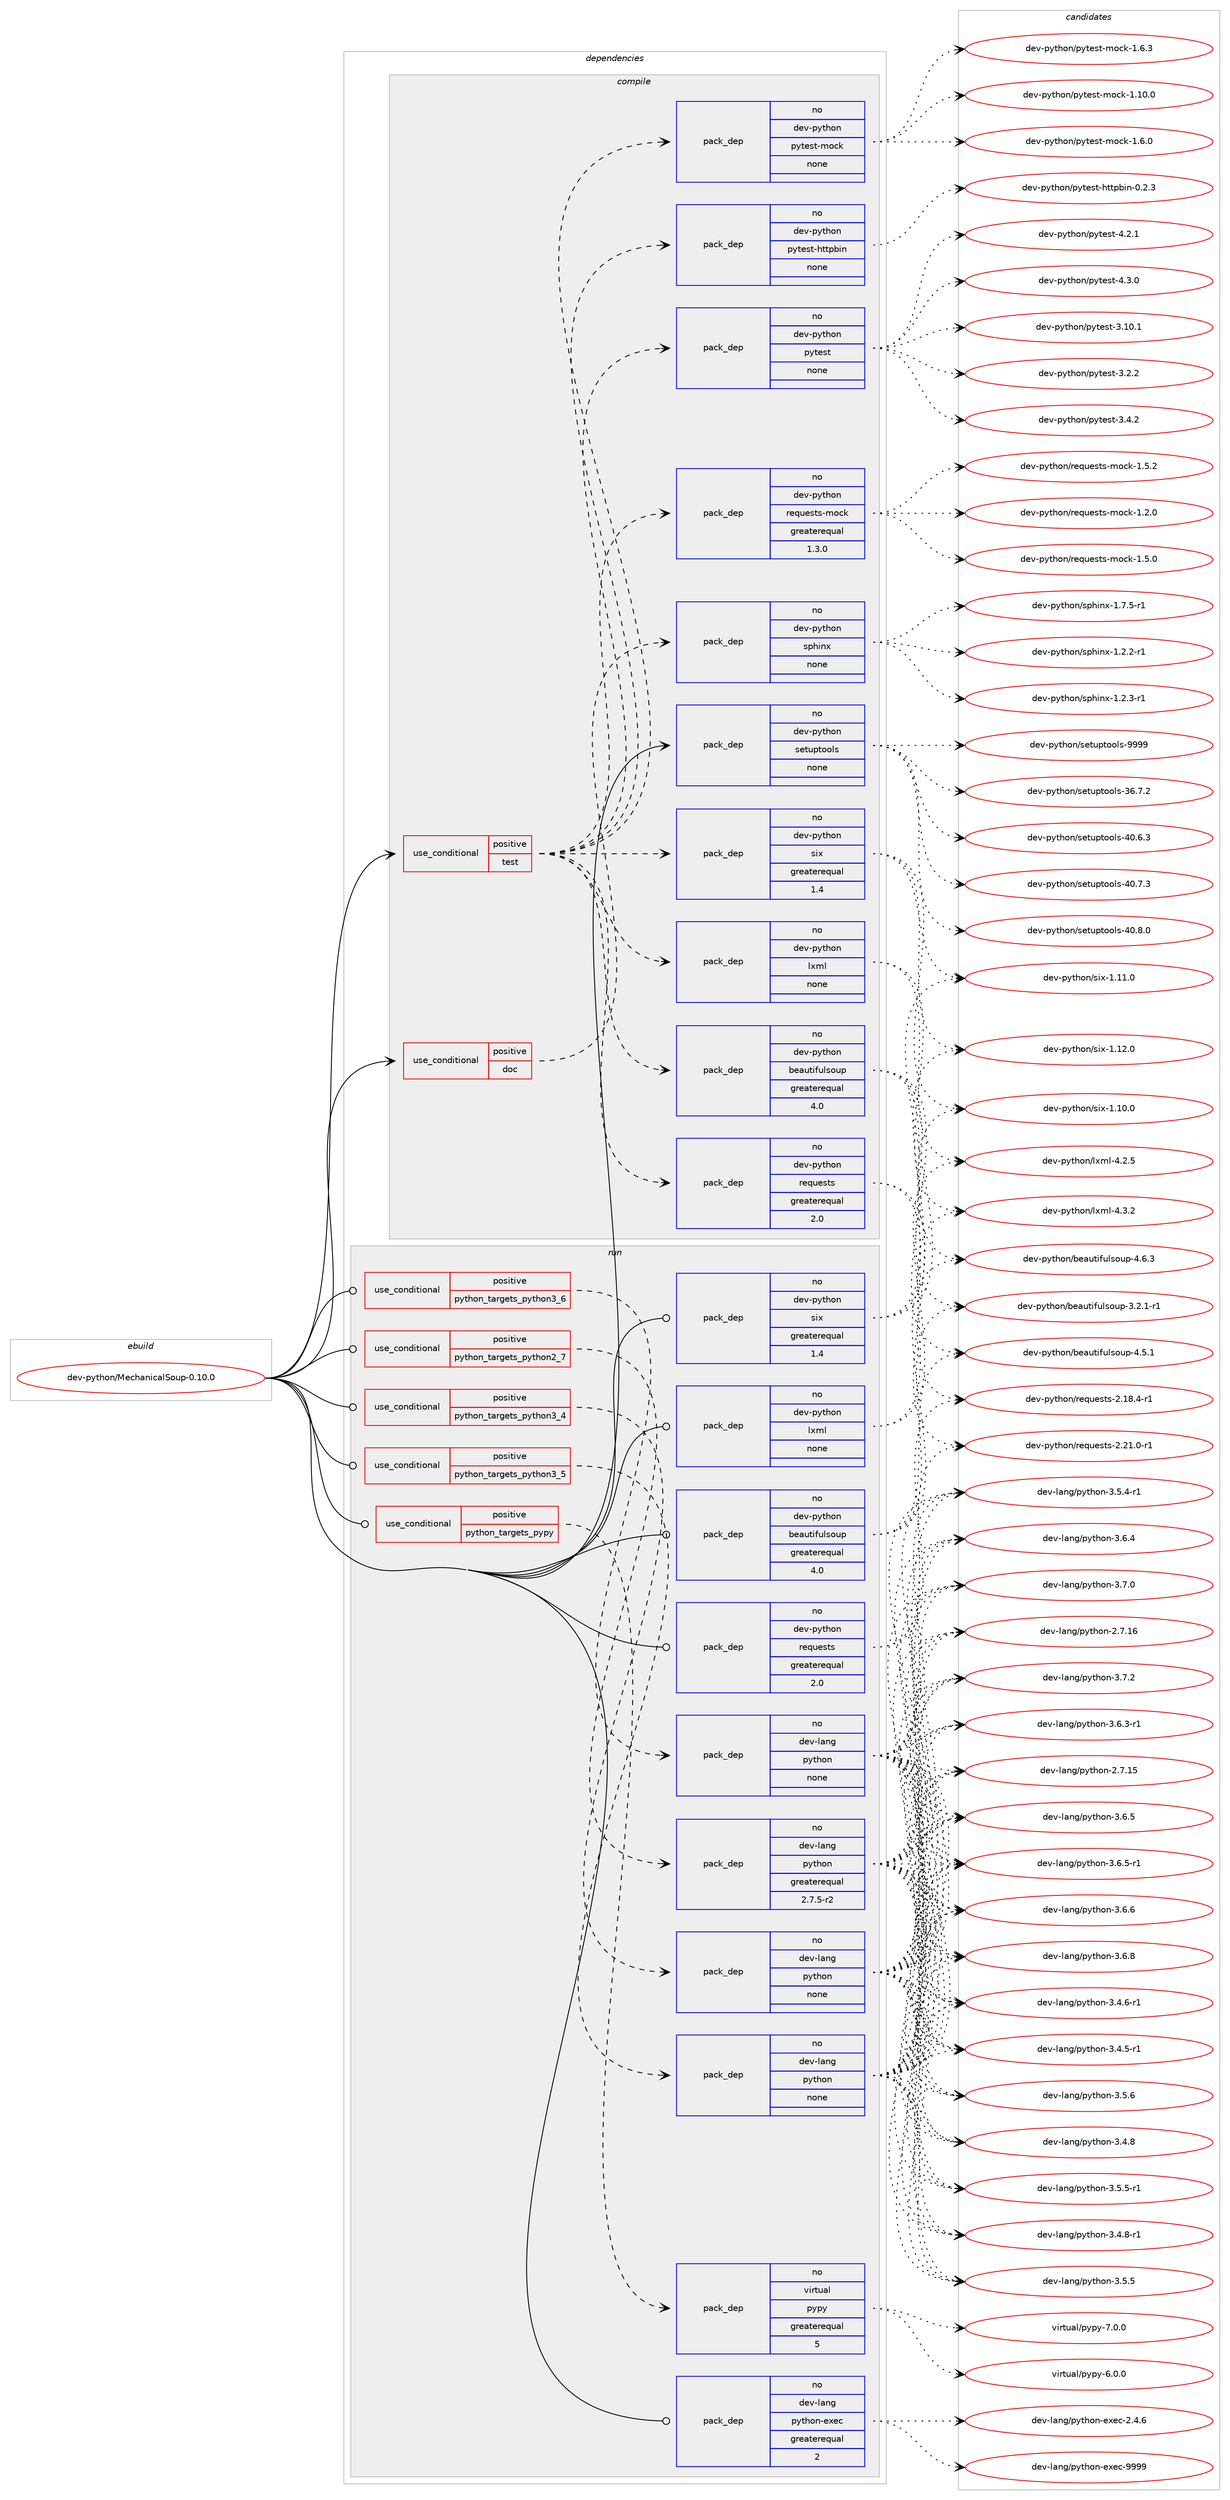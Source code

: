 digraph prolog {

# *************
# Graph options
# *************

newrank=true;
concentrate=true;
compound=true;
graph [rankdir=LR,fontname=Helvetica,fontsize=10,ranksep=1.5];#, ranksep=2.5, nodesep=0.2];
edge  [arrowhead=vee];
node  [fontname=Helvetica,fontsize=10];

# **********
# The ebuild
# **********

subgraph cluster_leftcol {
color=gray;
rank=same;
label=<<i>ebuild</i>>;
id [label="dev-python/MechanicalSoup-0.10.0", color=red, width=4, href="../dev-python/MechanicalSoup-0.10.0.svg"];
}

# ****************
# The dependencies
# ****************

subgraph cluster_midcol {
color=gray;
label=<<i>dependencies</i>>;
subgraph cluster_compile {
fillcolor="#eeeeee";
style=filled;
label=<<i>compile</i>>;
subgraph cond370329 {
dependency1396870 [label=<<TABLE BORDER="0" CELLBORDER="1" CELLSPACING="0" CELLPADDING="4"><TR><TD ROWSPAN="3" CELLPADDING="10">use_conditional</TD></TR><TR><TD>positive</TD></TR><TR><TD>doc</TD></TR></TABLE>>, shape=none, color=red];
subgraph pack1003317 {
dependency1396871 [label=<<TABLE BORDER="0" CELLBORDER="1" CELLSPACING="0" CELLPADDING="4" WIDTH="220"><TR><TD ROWSPAN="6" CELLPADDING="30">pack_dep</TD></TR><TR><TD WIDTH="110">no</TD></TR><TR><TD>dev-python</TD></TR><TR><TD>sphinx</TD></TR><TR><TD>none</TD></TR><TR><TD></TD></TR></TABLE>>, shape=none, color=blue];
}
dependency1396870:e -> dependency1396871:w [weight=20,style="dashed",arrowhead="vee"];
}
id:e -> dependency1396870:w [weight=20,style="solid",arrowhead="vee"];
subgraph cond370330 {
dependency1396872 [label=<<TABLE BORDER="0" CELLBORDER="1" CELLSPACING="0" CELLPADDING="4"><TR><TD ROWSPAN="3" CELLPADDING="10">use_conditional</TD></TR><TR><TD>positive</TD></TR><TR><TD>test</TD></TR></TABLE>>, shape=none, color=red];
subgraph pack1003318 {
dependency1396873 [label=<<TABLE BORDER="0" CELLBORDER="1" CELLSPACING="0" CELLPADDING="4" WIDTH="220"><TR><TD ROWSPAN="6" CELLPADDING="30">pack_dep</TD></TR><TR><TD WIDTH="110">no</TD></TR><TR><TD>dev-python</TD></TR><TR><TD>beautifulsoup</TD></TR><TR><TD>greaterequal</TD></TR><TR><TD>4.0</TD></TR></TABLE>>, shape=none, color=blue];
}
dependency1396872:e -> dependency1396873:w [weight=20,style="dashed",arrowhead="vee"];
subgraph pack1003319 {
dependency1396874 [label=<<TABLE BORDER="0" CELLBORDER="1" CELLSPACING="0" CELLPADDING="4" WIDTH="220"><TR><TD ROWSPAN="6" CELLPADDING="30">pack_dep</TD></TR><TR><TD WIDTH="110">no</TD></TR><TR><TD>dev-python</TD></TR><TR><TD>requests</TD></TR><TR><TD>greaterequal</TD></TR><TR><TD>2.0</TD></TR></TABLE>>, shape=none, color=blue];
}
dependency1396872:e -> dependency1396874:w [weight=20,style="dashed",arrowhead="vee"];
subgraph pack1003320 {
dependency1396875 [label=<<TABLE BORDER="0" CELLBORDER="1" CELLSPACING="0" CELLPADDING="4" WIDTH="220"><TR><TD ROWSPAN="6" CELLPADDING="30">pack_dep</TD></TR><TR><TD WIDTH="110">no</TD></TR><TR><TD>dev-python</TD></TR><TR><TD>six</TD></TR><TR><TD>greaterequal</TD></TR><TR><TD>1.4</TD></TR></TABLE>>, shape=none, color=blue];
}
dependency1396872:e -> dependency1396875:w [weight=20,style="dashed",arrowhead="vee"];
subgraph pack1003321 {
dependency1396876 [label=<<TABLE BORDER="0" CELLBORDER="1" CELLSPACING="0" CELLPADDING="4" WIDTH="220"><TR><TD ROWSPAN="6" CELLPADDING="30">pack_dep</TD></TR><TR><TD WIDTH="110">no</TD></TR><TR><TD>dev-python</TD></TR><TR><TD>lxml</TD></TR><TR><TD>none</TD></TR><TR><TD></TD></TR></TABLE>>, shape=none, color=blue];
}
dependency1396872:e -> dependency1396876:w [weight=20,style="dashed",arrowhead="vee"];
subgraph pack1003322 {
dependency1396877 [label=<<TABLE BORDER="0" CELLBORDER="1" CELLSPACING="0" CELLPADDING="4" WIDTH="220"><TR><TD ROWSPAN="6" CELLPADDING="30">pack_dep</TD></TR><TR><TD WIDTH="110">no</TD></TR><TR><TD>dev-python</TD></TR><TR><TD>requests-mock</TD></TR><TR><TD>greaterequal</TD></TR><TR><TD>1.3.0</TD></TR></TABLE>>, shape=none, color=blue];
}
dependency1396872:e -> dependency1396877:w [weight=20,style="dashed",arrowhead="vee"];
subgraph pack1003323 {
dependency1396878 [label=<<TABLE BORDER="0" CELLBORDER="1" CELLSPACING="0" CELLPADDING="4" WIDTH="220"><TR><TD ROWSPAN="6" CELLPADDING="30">pack_dep</TD></TR><TR><TD WIDTH="110">no</TD></TR><TR><TD>dev-python</TD></TR><TR><TD>pytest</TD></TR><TR><TD>none</TD></TR><TR><TD></TD></TR></TABLE>>, shape=none, color=blue];
}
dependency1396872:e -> dependency1396878:w [weight=20,style="dashed",arrowhead="vee"];
subgraph pack1003324 {
dependency1396879 [label=<<TABLE BORDER="0" CELLBORDER="1" CELLSPACING="0" CELLPADDING="4" WIDTH="220"><TR><TD ROWSPAN="6" CELLPADDING="30">pack_dep</TD></TR><TR><TD WIDTH="110">no</TD></TR><TR><TD>dev-python</TD></TR><TR><TD>pytest-httpbin</TD></TR><TR><TD>none</TD></TR><TR><TD></TD></TR></TABLE>>, shape=none, color=blue];
}
dependency1396872:e -> dependency1396879:w [weight=20,style="dashed",arrowhead="vee"];
subgraph pack1003325 {
dependency1396880 [label=<<TABLE BORDER="0" CELLBORDER="1" CELLSPACING="0" CELLPADDING="4" WIDTH="220"><TR><TD ROWSPAN="6" CELLPADDING="30">pack_dep</TD></TR><TR><TD WIDTH="110">no</TD></TR><TR><TD>dev-python</TD></TR><TR><TD>pytest-mock</TD></TR><TR><TD>none</TD></TR><TR><TD></TD></TR></TABLE>>, shape=none, color=blue];
}
dependency1396872:e -> dependency1396880:w [weight=20,style="dashed",arrowhead="vee"];
}
id:e -> dependency1396872:w [weight=20,style="solid",arrowhead="vee"];
subgraph pack1003326 {
dependency1396881 [label=<<TABLE BORDER="0" CELLBORDER="1" CELLSPACING="0" CELLPADDING="4" WIDTH="220"><TR><TD ROWSPAN="6" CELLPADDING="30">pack_dep</TD></TR><TR><TD WIDTH="110">no</TD></TR><TR><TD>dev-python</TD></TR><TR><TD>setuptools</TD></TR><TR><TD>none</TD></TR><TR><TD></TD></TR></TABLE>>, shape=none, color=blue];
}
id:e -> dependency1396881:w [weight=20,style="solid",arrowhead="vee"];
}
subgraph cluster_compileandrun {
fillcolor="#eeeeee";
style=filled;
label=<<i>compile and run</i>>;
}
subgraph cluster_run {
fillcolor="#eeeeee";
style=filled;
label=<<i>run</i>>;
subgraph cond370331 {
dependency1396882 [label=<<TABLE BORDER="0" CELLBORDER="1" CELLSPACING="0" CELLPADDING="4"><TR><TD ROWSPAN="3" CELLPADDING="10">use_conditional</TD></TR><TR><TD>positive</TD></TR><TR><TD>python_targets_pypy</TD></TR></TABLE>>, shape=none, color=red];
subgraph pack1003327 {
dependency1396883 [label=<<TABLE BORDER="0" CELLBORDER="1" CELLSPACING="0" CELLPADDING="4" WIDTH="220"><TR><TD ROWSPAN="6" CELLPADDING="30">pack_dep</TD></TR><TR><TD WIDTH="110">no</TD></TR><TR><TD>virtual</TD></TR><TR><TD>pypy</TD></TR><TR><TD>greaterequal</TD></TR><TR><TD>5</TD></TR></TABLE>>, shape=none, color=blue];
}
dependency1396882:e -> dependency1396883:w [weight=20,style="dashed",arrowhead="vee"];
}
id:e -> dependency1396882:w [weight=20,style="solid",arrowhead="odot"];
subgraph cond370332 {
dependency1396884 [label=<<TABLE BORDER="0" CELLBORDER="1" CELLSPACING="0" CELLPADDING="4"><TR><TD ROWSPAN="3" CELLPADDING="10">use_conditional</TD></TR><TR><TD>positive</TD></TR><TR><TD>python_targets_python2_7</TD></TR></TABLE>>, shape=none, color=red];
subgraph pack1003328 {
dependency1396885 [label=<<TABLE BORDER="0" CELLBORDER="1" CELLSPACING="0" CELLPADDING="4" WIDTH="220"><TR><TD ROWSPAN="6" CELLPADDING="30">pack_dep</TD></TR><TR><TD WIDTH="110">no</TD></TR><TR><TD>dev-lang</TD></TR><TR><TD>python</TD></TR><TR><TD>greaterequal</TD></TR><TR><TD>2.7.5-r2</TD></TR></TABLE>>, shape=none, color=blue];
}
dependency1396884:e -> dependency1396885:w [weight=20,style="dashed",arrowhead="vee"];
}
id:e -> dependency1396884:w [weight=20,style="solid",arrowhead="odot"];
subgraph cond370333 {
dependency1396886 [label=<<TABLE BORDER="0" CELLBORDER="1" CELLSPACING="0" CELLPADDING="4"><TR><TD ROWSPAN="3" CELLPADDING="10">use_conditional</TD></TR><TR><TD>positive</TD></TR><TR><TD>python_targets_python3_4</TD></TR></TABLE>>, shape=none, color=red];
subgraph pack1003329 {
dependency1396887 [label=<<TABLE BORDER="0" CELLBORDER="1" CELLSPACING="0" CELLPADDING="4" WIDTH="220"><TR><TD ROWSPAN="6" CELLPADDING="30">pack_dep</TD></TR><TR><TD WIDTH="110">no</TD></TR><TR><TD>dev-lang</TD></TR><TR><TD>python</TD></TR><TR><TD>none</TD></TR><TR><TD></TD></TR></TABLE>>, shape=none, color=blue];
}
dependency1396886:e -> dependency1396887:w [weight=20,style="dashed",arrowhead="vee"];
}
id:e -> dependency1396886:w [weight=20,style="solid",arrowhead="odot"];
subgraph cond370334 {
dependency1396888 [label=<<TABLE BORDER="0" CELLBORDER="1" CELLSPACING="0" CELLPADDING="4"><TR><TD ROWSPAN="3" CELLPADDING="10">use_conditional</TD></TR><TR><TD>positive</TD></TR><TR><TD>python_targets_python3_5</TD></TR></TABLE>>, shape=none, color=red];
subgraph pack1003330 {
dependency1396889 [label=<<TABLE BORDER="0" CELLBORDER="1" CELLSPACING="0" CELLPADDING="4" WIDTH="220"><TR><TD ROWSPAN="6" CELLPADDING="30">pack_dep</TD></TR><TR><TD WIDTH="110">no</TD></TR><TR><TD>dev-lang</TD></TR><TR><TD>python</TD></TR><TR><TD>none</TD></TR><TR><TD></TD></TR></TABLE>>, shape=none, color=blue];
}
dependency1396888:e -> dependency1396889:w [weight=20,style="dashed",arrowhead="vee"];
}
id:e -> dependency1396888:w [weight=20,style="solid",arrowhead="odot"];
subgraph cond370335 {
dependency1396890 [label=<<TABLE BORDER="0" CELLBORDER="1" CELLSPACING="0" CELLPADDING="4"><TR><TD ROWSPAN="3" CELLPADDING="10">use_conditional</TD></TR><TR><TD>positive</TD></TR><TR><TD>python_targets_python3_6</TD></TR></TABLE>>, shape=none, color=red];
subgraph pack1003331 {
dependency1396891 [label=<<TABLE BORDER="0" CELLBORDER="1" CELLSPACING="0" CELLPADDING="4" WIDTH="220"><TR><TD ROWSPAN="6" CELLPADDING="30">pack_dep</TD></TR><TR><TD WIDTH="110">no</TD></TR><TR><TD>dev-lang</TD></TR><TR><TD>python</TD></TR><TR><TD>none</TD></TR><TR><TD></TD></TR></TABLE>>, shape=none, color=blue];
}
dependency1396890:e -> dependency1396891:w [weight=20,style="dashed",arrowhead="vee"];
}
id:e -> dependency1396890:w [weight=20,style="solid",arrowhead="odot"];
subgraph pack1003332 {
dependency1396892 [label=<<TABLE BORDER="0" CELLBORDER="1" CELLSPACING="0" CELLPADDING="4" WIDTH="220"><TR><TD ROWSPAN="6" CELLPADDING="30">pack_dep</TD></TR><TR><TD WIDTH="110">no</TD></TR><TR><TD>dev-lang</TD></TR><TR><TD>python-exec</TD></TR><TR><TD>greaterequal</TD></TR><TR><TD>2</TD></TR></TABLE>>, shape=none, color=blue];
}
id:e -> dependency1396892:w [weight=20,style="solid",arrowhead="odot"];
subgraph pack1003333 {
dependency1396893 [label=<<TABLE BORDER="0" CELLBORDER="1" CELLSPACING="0" CELLPADDING="4" WIDTH="220"><TR><TD ROWSPAN="6" CELLPADDING="30">pack_dep</TD></TR><TR><TD WIDTH="110">no</TD></TR><TR><TD>dev-python</TD></TR><TR><TD>beautifulsoup</TD></TR><TR><TD>greaterequal</TD></TR><TR><TD>4.0</TD></TR></TABLE>>, shape=none, color=blue];
}
id:e -> dependency1396893:w [weight=20,style="solid",arrowhead="odot"];
subgraph pack1003334 {
dependency1396894 [label=<<TABLE BORDER="0" CELLBORDER="1" CELLSPACING="0" CELLPADDING="4" WIDTH="220"><TR><TD ROWSPAN="6" CELLPADDING="30">pack_dep</TD></TR><TR><TD WIDTH="110">no</TD></TR><TR><TD>dev-python</TD></TR><TR><TD>lxml</TD></TR><TR><TD>none</TD></TR><TR><TD></TD></TR></TABLE>>, shape=none, color=blue];
}
id:e -> dependency1396894:w [weight=20,style="solid",arrowhead="odot"];
subgraph pack1003335 {
dependency1396895 [label=<<TABLE BORDER="0" CELLBORDER="1" CELLSPACING="0" CELLPADDING="4" WIDTH="220"><TR><TD ROWSPAN="6" CELLPADDING="30">pack_dep</TD></TR><TR><TD WIDTH="110">no</TD></TR><TR><TD>dev-python</TD></TR><TR><TD>requests</TD></TR><TR><TD>greaterequal</TD></TR><TR><TD>2.0</TD></TR></TABLE>>, shape=none, color=blue];
}
id:e -> dependency1396895:w [weight=20,style="solid",arrowhead="odot"];
subgraph pack1003336 {
dependency1396896 [label=<<TABLE BORDER="0" CELLBORDER="1" CELLSPACING="0" CELLPADDING="4" WIDTH="220"><TR><TD ROWSPAN="6" CELLPADDING="30">pack_dep</TD></TR><TR><TD WIDTH="110">no</TD></TR><TR><TD>dev-python</TD></TR><TR><TD>six</TD></TR><TR><TD>greaterequal</TD></TR><TR><TD>1.4</TD></TR></TABLE>>, shape=none, color=blue];
}
id:e -> dependency1396896:w [weight=20,style="solid",arrowhead="odot"];
}
}

# **************
# The candidates
# **************

subgraph cluster_choices {
rank=same;
color=gray;
label=<<i>candidates</i>>;

subgraph choice1003317 {
color=black;
nodesep=1;
choice10010111845112121116104111110471151121041051101204549465046504511449 [label="dev-python/sphinx-1.2.2-r1", color=red, width=4,href="../dev-python/sphinx-1.2.2-r1.svg"];
choice10010111845112121116104111110471151121041051101204549465046514511449 [label="dev-python/sphinx-1.2.3-r1", color=red, width=4,href="../dev-python/sphinx-1.2.3-r1.svg"];
choice10010111845112121116104111110471151121041051101204549465546534511449 [label="dev-python/sphinx-1.7.5-r1", color=red, width=4,href="../dev-python/sphinx-1.7.5-r1.svg"];
dependency1396871:e -> choice10010111845112121116104111110471151121041051101204549465046504511449:w [style=dotted,weight="100"];
dependency1396871:e -> choice10010111845112121116104111110471151121041051101204549465046514511449:w [style=dotted,weight="100"];
dependency1396871:e -> choice10010111845112121116104111110471151121041051101204549465546534511449:w [style=dotted,weight="100"];
}
subgraph choice1003318 {
color=black;
nodesep=1;
choice100101118451121211161041111104798101971171161051021171081151111171124551465046494511449 [label="dev-python/beautifulsoup-3.2.1-r1", color=red, width=4,href="../dev-python/beautifulsoup-3.2.1-r1.svg"];
choice10010111845112121116104111110479810197117116105102117108115111117112455246534649 [label="dev-python/beautifulsoup-4.5.1", color=red, width=4,href="../dev-python/beautifulsoup-4.5.1.svg"];
choice10010111845112121116104111110479810197117116105102117108115111117112455246544651 [label="dev-python/beautifulsoup-4.6.3", color=red, width=4,href="../dev-python/beautifulsoup-4.6.3.svg"];
dependency1396873:e -> choice100101118451121211161041111104798101971171161051021171081151111171124551465046494511449:w [style=dotted,weight="100"];
dependency1396873:e -> choice10010111845112121116104111110479810197117116105102117108115111117112455246534649:w [style=dotted,weight="100"];
dependency1396873:e -> choice10010111845112121116104111110479810197117116105102117108115111117112455246544651:w [style=dotted,weight="100"];
}
subgraph choice1003319 {
color=black;
nodesep=1;
choice1001011184511212111610411111047114101113117101115116115455046495646524511449 [label="dev-python/requests-2.18.4-r1", color=red, width=4,href="../dev-python/requests-2.18.4-r1.svg"];
choice1001011184511212111610411111047114101113117101115116115455046504946484511449 [label="dev-python/requests-2.21.0-r1", color=red, width=4,href="../dev-python/requests-2.21.0-r1.svg"];
dependency1396874:e -> choice1001011184511212111610411111047114101113117101115116115455046495646524511449:w [style=dotted,weight="100"];
dependency1396874:e -> choice1001011184511212111610411111047114101113117101115116115455046504946484511449:w [style=dotted,weight="100"];
}
subgraph choice1003320 {
color=black;
nodesep=1;
choice100101118451121211161041111104711510512045494649484648 [label="dev-python/six-1.10.0", color=red, width=4,href="../dev-python/six-1.10.0.svg"];
choice100101118451121211161041111104711510512045494649494648 [label="dev-python/six-1.11.0", color=red, width=4,href="../dev-python/six-1.11.0.svg"];
choice100101118451121211161041111104711510512045494649504648 [label="dev-python/six-1.12.0", color=red, width=4,href="../dev-python/six-1.12.0.svg"];
dependency1396875:e -> choice100101118451121211161041111104711510512045494649484648:w [style=dotted,weight="100"];
dependency1396875:e -> choice100101118451121211161041111104711510512045494649494648:w [style=dotted,weight="100"];
dependency1396875:e -> choice100101118451121211161041111104711510512045494649504648:w [style=dotted,weight="100"];
}
subgraph choice1003321 {
color=black;
nodesep=1;
choice1001011184511212111610411111047108120109108455246504653 [label="dev-python/lxml-4.2.5", color=red, width=4,href="../dev-python/lxml-4.2.5.svg"];
choice1001011184511212111610411111047108120109108455246514650 [label="dev-python/lxml-4.3.2", color=red, width=4,href="../dev-python/lxml-4.3.2.svg"];
dependency1396876:e -> choice1001011184511212111610411111047108120109108455246504653:w [style=dotted,weight="100"];
dependency1396876:e -> choice1001011184511212111610411111047108120109108455246514650:w [style=dotted,weight="100"];
}
subgraph choice1003322 {
color=black;
nodesep=1;
choice10010111845112121116104111110471141011131171011151161154510911199107454946504648 [label="dev-python/requests-mock-1.2.0", color=red, width=4,href="../dev-python/requests-mock-1.2.0.svg"];
choice10010111845112121116104111110471141011131171011151161154510911199107454946534648 [label="dev-python/requests-mock-1.5.0", color=red, width=4,href="../dev-python/requests-mock-1.5.0.svg"];
choice10010111845112121116104111110471141011131171011151161154510911199107454946534650 [label="dev-python/requests-mock-1.5.2", color=red, width=4,href="../dev-python/requests-mock-1.5.2.svg"];
dependency1396877:e -> choice10010111845112121116104111110471141011131171011151161154510911199107454946504648:w [style=dotted,weight="100"];
dependency1396877:e -> choice10010111845112121116104111110471141011131171011151161154510911199107454946534648:w [style=dotted,weight="100"];
dependency1396877:e -> choice10010111845112121116104111110471141011131171011151161154510911199107454946534650:w [style=dotted,weight="100"];
}
subgraph choice1003323 {
color=black;
nodesep=1;
choice100101118451121211161041111104711212111610111511645514649484649 [label="dev-python/pytest-3.10.1", color=red, width=4,href="../dev-python/pytest-3.10.1.svg"];
choice1001011184511212111610411111047112121116101115116455146504650 [label="dev-python/pytest-3.2.2", color=red, width=4,href="../dev-python/pytest-3.2.2.svg"];
choice1001011184511212111610411111047112121116101115116455146524650 [label="dev-python/pytest-3.4.2", color=red, width=4,href="../dev-python/pytest-3.4.2.svg"];
choice1001011184511212111610411111047112121116101115116455246504649 [label="dev-python/pytest-4.2.1", color=red, width=4,href="../dev-python/pytest-4.2.1.svg"];
choice1001011184511212111610411111047112121116101115116455246514648 [label="dev-python/pytest-4.3.0", color=red, width=4,href="../dev-python/pytest-4.3.0.svg"];
dependency1396878:e -> choice100101118451121211161041111104711212111610111511645514649484649:w [style=dotted,weight="100"];
dependency1396878:e -> choice1001011184511212111610411111047112121116101115116455146504650:w [style=dotted,weight="100"];
dependency1396878:e -> choice1001011184511212111610411111047112121116101115116455146524650:w [style=dotted,weight="100"];
dependency1396878:e -> choice1001011184511212111610411111047112121116101115116455246504649:w [style=dotted,weight="100"];
dependency1396878:e -> choice1001011184511212111610411111047112121116101115116455246514648:w [style=dotted,weight="100"];
}
subgraph choice1003324 {
color=black;
nodesep=1;
choice10010111845112121116104111110471121211161011151164510411611611298105110454846504651 [label="dev-python/pytest-httpbin-0.2.3", color=red, width=4,href="../dev-python/pytest-httpbin-0.2.3.svg"];
dependency1396879:e -> choice10010111845112121116104111110471121211161011151164510411611611298105110454846504651:w [style=dotted,weight="100"];
}
subgraph choice1003325 {
color=black;
nodesep=1;
choice1001011184511212111610411111047112121116101115116451091119910745494649484648 [label="dev-python/pytest-mock-1.10.0", color=red, width=4,href="../dev-python/pytest-mock-1.10.0.svg"];
choice10010111845112121116104111110471121211161011151164510911199107454946544648 [label="dev-python/pytest-mock-1.6.0", color=red, width=4,href="../dev-python/pytest-mock-1.6.0.svg"];
choice10010111845112121116104111110471121211161011151164510911199107454946544651 [label="dev-python/pytest-mock-1.6.3", color=red, width=4,href="../dev-python/pytest-mock-1.6.3.svg"];
dependency1396880:e -> choice1001011184511212111610411111047112121116101115116451091119910745494649484648:w [style=dotted,weight="100"];
dependency1396880:e -> choice10010111845112121116104111110471121211161011151164510911199107454946544648:w [style=dotted,weight="100"];
dependency1396880:e -> choice10010111845112121116104111110471121211161011151164510911199107454946544651:w [style=dotted,weight="100"];
}
subgraph choice1003326 {
color=black;
nodesep=1;
choice100101118451121211161041111104711510111611711211611111110811545515446554650 [label="dev-python/setuptools-36.7.2", color=red, width=4,href="../dev-python/setuptools-36.7.2.svg"];
choice100101118451121211161041111104711510111611711211611111110811545524846544651 [label="dev-python/setuptools-40.6.3", color=red, width=4,href="../dev-python/setuptools-40.6.3.svg"];
choice100101118451121211161041111104711510111611711211611111110811545524846554651 [label="dev-python/setuptools-40.7.3", color=red, width=4,href="../dev-python/setuptools-40.7.3.svg"];
choice100101118451121211161041111104711510111611711211611111110811545524846564648 [label="dev-python/setuptools-40.8.0", color=red, width=4,href="../dev-python/setuptools-40.8.0.svg"];
choice10010111845112121116104111110471151011161171121161111111081154557575757 [label="dev-python/setuptools-9999", color=red, width=4,href="../dev-python/setuptools-9999.svg"];
dependency1396881:e -> choice100101118451121211161041111104711510111611711211611111110811545515446554650:w [style=dotted,weight="100"];
dependency1396881:e -> choice100101118451121211161041111104711510111611711211611111110811545524846544651:w [style=dotted,weight="100"];
dependency1396881:e -> choice100101118451121211161041111104711510111611711211611111110811545524846554651:w [style=dotted,weight="100"];
dependency1396881:e -> choice100101118451121211161041111104711510111611711211611111110811545524846564648:w [style=dotted,weight="100"];
dependency1396881:e -> choice10010111845112121116104111110471151011161171121161111111081154557575757:w [style=dotted,weight="100"];
}
subgraph choice1003327 {
color=black;
nodesep=1;
choice1181051141161179710847112121112121455446484648 [label="virtual/pypy-6.0.0", color=red, width=4,href="../virtual/pypy-6.0.0.svg"];
choice1181051141161179710847112121112121455546484648 [label="virtual/pypy-7.0.0", color=red, width=4,href="../virtual/pypy-7.0.0.svg"];
dependency1396883:e -> choice1181051141161179710847112121112121455446484648:w [style=dotted,weight="100"];
dependency1396883:e -> choice1181051141161179710847112121112121455546484648:w [style=dotted,weight="100"];
}
subgraph choice1003328 {
color=black;
nodesep=1;
choice10010111845108971101034711212111610411111045504655464953 [label="dev-lang/python-2.7.15", color=red, width=4,href="../dev-lang/python-2.7.15.svg"];
choice10010111845108971101034711212111610411111045504655464954 [label="dev-lang/python-2.7.16", color=red, width=4,href="../dev-lang/python-2.7.16.svg"];
choice1001011184510897110103471121211161041111104551465246534511449 [label="dev-lang/python-3.4.5-r1", color=red, width=4,href="../dev-lang/python-3.4.5-r1.svg"];
choice1001011184510897110103471121211161041111104551465246544511449 [label="dev-lang/python-3.4.6-r1", color=red, width=4,href="../dev-lang/python-3.4.6-r1.svg"];
choice100101118451089711010347112121116104111110455146524656 [label="dev-lang/python-3.4.8", color=red, width=4,href="../dev-lang/python-3.4.8.svg"];
choice1001011184510897110103471121211161041111104551465246564511449 [label="dev-lang/python-3.4.8-r1", color=red, width=4,href="../dev-lang/python-3.4.8-r1.svg"];
choice1001011184510897110103471121211161041111104551465346524511449 [label="dev-lang/python-3.5.4-r1", color=red, width=4,href="../dev-lang/python-3.5.4-r1.svg"];
choice100101118451089711010347112121116104111110455146534653 [label="dev-lang/python-3.5.5", color=red, width=4,href="../dev-lang/python-3.5.5.svg"];
choice1001011184510897110103471121211161041111104551465346534511449 [label="dev-lang/python-3.5.5-r1", color=red, width=4,href="../dev-lang/python-3.5.5-r1.svg"];
choice100101118451089711010347112121116104111110455146534654 [label="dev-lang/python-3.5.6", color=red, width=4,href="../dev-lang/python-3.5.6.svg"];
choice1001011184510897110103471121211161041111104551465446514511449 [label="dev-lang/python-3.6.3-r1", color=red, width=4,href="../dev-lang/python-3.6.3-r1.svg"];
choice100101118451089711010347112121116104111110455146544652 [label="dev-lang/python-3.6.4", color=red, width=4,href="../dev-lang/python-3.6.4.svg"];
choice100101118451089711010347112121116104111110455146544653 [label="dev-lang/python-3.6.5", color=red, width=4,href="../dev-lang/python-3.6.5.svg"];
choice1001011184510897110103471121211161041111104551465446534511449 [label="dev-lang/python-3.6.5-r1", color=red, width=4,href="../dev-lang/python-3.6.5-r1.svg"];
choice100101118451089711010347112121116104111110455146544654 [label="dev-lang/python-3.6.6", color=red, width=4,href="../dev-lang/python-3.6.6.svg"];
choice100101118451089711010347112121116104111110455146544656 [label="dev-lang/python-3.6.8", color=red, width=4,href="../dev-lang/python-3.6.8.svg"];
choice100101118451089711010347112121116104111110455146554648 [label="dev-lang/python-3.7.0", color=red, width=4,href="../dev-lang/python-3.7.0.svg"];
choice100101118451089711010347112121116104111110455146554650 [label="dev-lang/python-3.7.2", color=red, width=4,href="../dev-lang/python-3.7.2.svg"];
dependency1396885:e -> choice10010111845108971101034711212111610411111045504655464953:w [style=dotted,weight="100"];
dependency1396885:e -> choice10010111845108971101034711212111610411111045504655464954:w [style=dotted,weight="100"];
dependency1396885:e -> choice1001011184510897110103471121211161041111104551465246534511449:w [style=dotted,weight="100"];
dependency1396885:e -> choice1001011184510897110103471121211161041111104551465246544511449:w [style=dotted,weight="100"];
dependency1396885:e -> choice100101118451089711010347112121116104111110455146524656:w [style=dotted,weight="100"];
dependency1396885:e -> choice1001011184510897110103471121211161041111104551465246564511449:w [style=dotted,weight="100"];
dependency1396885:e -> choice1001011184510897110103471121211161041111104551465346524511449:w [style=dotted,weight="100"];
dependency1396885:e -> choice100101118451089711010347112121116104111110455146534653:w [style=dotted,weight="100"];
dependency1396885:e -> choice1001011184510897110103471121211161041111104551465346534511449:w [style=dotted,weight="100"];
dependency1396885:e -> choice100101118451089711010347112121116104111110455146534654:w [style=dotted,weight="100"];
dependency1396885:e -> choice1001011184510897110103471121211161041111104551465446514511449:w [style=dotted,weight="100"];
dependency1396885:e -> choice100101118451089711010347112121116104111110455146544652:w [style=dotted,weight="100"];
dependency1396885:e -> choice100101118451089711010347112121116104111110455146544653:w [style=dotted,weight="100"];
dependency1396885:e -> choice1001011184510897110103471121211161041111104551465446534511449:w [style=dotted,weight="100"];
dependency1396885:e -> choice100101118451089711010347112121116104111110455146544654:w [style=dotted,weight="100"];
dependency1396885:e -> choice100101118451089711010347112121116104111110455146544656:w [style=dotted,weight="100"];
dependency1396885:e -> choice100101118451089711010347112121116104111110455146554648:w [style=dotted,weight="100"];
dependency1396885:e -> choice100101118451089711010347112121116104111110455146554650:w [style=dotted,weight="100"];
}
subgraph choice1003329 {
color=black;
nodesep=1;
choice10010111845108971101034711212111610411111045504655464953 [label="dev-lang/python-2.7.15", color=red, width=4,href="../dev-lang/python-2.7.15.svg"];
choice10010111845108971101034711212111610411111045504655464954 [label="dev-lang/python-2.7.16", color=red, width=4,href="../dev-lang/python-2.7.16.svg"];
choice1001011184510897110103471121211161041111104551465246534511449 [label="dev-lang/python-3.4.5-r1", color=red, width=4,href="../dev-lang/python-3.4.5-r1.svg"];
choice1001011184510897110103471121211161041111104551465246544511449 [label="dev-lang/python-3.4.6-r1", color=red, width=4,href="../dev-lang/python-3.4.6-r1.svg"];
choice100101118451089711010347112121116104111110455146524656 [label="dev-lang/python-3.4.8", color=red, width=4,href="../dev-lang/python-3.4.8.svg"];
choice1001011184510897110103471121211161041111104551465246564511449 [label="dev-lang/python-3.4.8-r1", color=red, width=4,href="../dev-lang/python-3.4.8-r1.svg"];
choice1001011184510897110103471121211161041111104551465346524511449 [label="dev-lang/python-3.5.4-r1", color=red, width=4,href="../dev-lang/python-3.5.4-r1.svg"];
choice100101118451089711010347112121116104111110455146534653 [label="dev-lang/python-3.5.5", color=red, width=4,href="../dev-lang/python-3.5.5.svg"];
choice1001011184510897110103471121211161041111104551465346534511449 [label="dev-lang/python-3.5.5-r1", color=red, width=4,href="../dev-lang/python-3.5.5-r1.svg"];
choice100101118451089711010347112121116104111110455146534654 [label="dev-lang/python-3.5.6", color=red, width=4,href="../dev-lang/python-3.5.6.svg"];
choice1001011184510897110103471121211161041111104551465446514511449 [label="dev-lang/python-3.6.3-r1", color=red, width=4,href="../dev-lang/python-3.6.3-r1.svg"];
choice100101118451089711010347112121116104111110455146544652 [label="dev-lang/python-3.6.4", color=red, width=4,href="../dev-lang/python-3.6.4.svg"];
choice100101118451089711010347112121116104111110455146544653 [label="dev-lang/python-3.6.5", color=red, width=4,href="../dev-lang/python-3.6.5.svg"];
choice1001011184510897110103471121211161041111104551465446534511449 [label="dev-lang/python-3.6.5-r1", color=red, width=4,href="../dev-lang/python-3.6.5-r1.svg"];
choice100101118451089711010347112121116104111110455146544654 [label="dev-lang/python-3.6.6", color=red, width=4,href="../dev-lang/python-3.6.6.svg"];
choice100101118451089711010347112121116104111110455146544656 [label="dev-lang/python-3.6.8", color=red, width=4,href="../dev-lang/python-3.6.8.svg"];
choice100101118451089711010347112121116104111110455146554648 [label="dev-lang/python-3.7.0", color=red, width=4,href="../dev-lang/python-3.7.0.svg"];
choice100101118451089711010347112121116104111110455146554650 [label="dev-lang/python-3.7.2", color=red, width=4,href="../dev-lang/python-3.7.2.svg"];
dependency1396887:e -> choice10010111845108971101034711212111610411111045504655464953:w [style=dotted,weight="100"];
dependency1396887:e -> choice10010111845108971101034711212111610411111045504655464954:w [style=dotted,weight="100"];
dependency1396887:e -> choice1001011184510897110103471121211161041111104551465246534511449:w [style=dotted,weight="100"];
dependency1396887:e -> choice1001011184510897110103471121211161041111104551465246544511449:w [style=dotted,weight="100"];
dependency1396887:e -> choice100101118451089711010347112121116104111110455146524656:w [style=dotted,weight="100"];
dependency1396887:e -> choice1001011184510897110103471121211161041111104551465246564511449:w [style=dotted,weight="100"];
dependency1396887:e -> choice1001011184510897110103471121211161041111104551465346524511449:w [style=dotted,weight="100"];
dependency1396887:e -> choice100101118451089711010347112121116104111110455146534653:w [style=dotted,weight="100"];
dependency1396887:e -> choice1001011184510897110103471121211161041111104551465346534511449:w [style=dotted,weight="100"];
dependency1396887:e -> choice100101118451089711010347112121116104111110455146534654:w [style=dotted,weight="100"];
dependency1396887:e -> choice1001011184510897110103471121211161041111104551465446514511449:w [style=dotted,weight="100"];
dependency1396887:e -> choice100101118451089711010347112121116104111110455146544652:w [style=dotted,weight="100"];
dependency1396887:e -> choice100101118451089711010347112121116104111110455146544653:w [style=dotted,weight="100"];
dependency1396887:e -> choice1001011184510897110103471121211161041111104551465446534511449:w [style=dotted,weight="100"];
dependency1396887:e -> choice100101118451089711010347112121116104111110455146544654:w [style=dotted,weight="100"];
dependency1396887:e -> choice100101118451089711010347112121116104111110455146544656:w [style=dotted,weight="100"];
dependency1396887:e -> choice100101118451089711010347112121116104111110455146554648:w [style=dotted,weight="100"];
dependency1396887:e -> choice100101118451089711010347112121116104111110455146554650:w [style=dotted,weight="100"];
}
subgraph choice1003330 {
color=black;
nodesep=1;
choice10010111845108971101034711212111610411111045504655464953 [label="dev-lang/python-2.7.15", color=red, width=4,href="../dev-lang/python-2.7.15.svg"];
choice10010111845108971101034711212111610411111045504655464954 [label="dev-lang/python-2.7.16", color=red, width=4,href="../dev-lang/python-2.7.16.svg"];
choice1001011184510897110103471121211161041111104551465246534511449 [label="dev-lang/python-3.4.5-r1", color=red, width=4,href="../dev-lang/python-3.4.5-r1.svg"];
choice1001011184510897110103471121211161041111104551465246544511449 [label="dev-lang/python-3.4.6-r1", color=red, width=4,href="../dev-lang/python-3.4.6-r1.svg"];
choice100101118451089711010347112121116104111110455146524656 [label="dev-lang/python-3.4.8", color=red, width=4,href="../dev-lang/python-3.4.8.svg"];
choice1001011184510897110103471121211161041111104551465246564511449 [label="dev-lang/python-3.4.8-r1", color=red, width=4,href="../dev-lang/python-3.4.8-r1.svg"];
choice1001011184510897110103471121211161041111104551465346524511449 [label="dev-lang/python-3.5.4-r1", color=red, width=4,href="../dev-lang/python-3.5.4-r1.svg"];
choice100101118451089711010347112121116104111110455146534653 [label="dev-lang/python-3.5.5", color=red, width=4,href="../dev-lang/python-3.5.5.svg"];
choice1001011184510897110103471121211161041111104551465346534511449 [label="dev-lang/python-3.5.5-r1", color=red, width=4,href="../dev-lang/python-3.5.5-r1.svg"];
choice100101118451089711010347112121116104111110455146534654 [label="dev-lang/python-3.5.6", color=red, width=4,href="../dev-lang/python-3.5.6.svg"];
choice1001011184510897110103471121211161041111104551465446514511449 [label="dev-lang/python-3.6.3-r1", color=red, width=4,href="../dev-lang/python-3.6.3-r1.svg"];
choice100101118451089711010347112121116104111110455146544652 [label="dev-lang/python-3.6.4", color=red, width=4,href="../dev-lang/python-3.6.4.svg"];
choice100101118451089711010347112121116104111110455146544653 [label="dev-lang/python-3.6.5", color=red, width=4,href="../dev-lang/python-3.6.5.svg"];
choice1001011184510897110103471121211161041111104551465446534511449 [label="dev-lang/python-3.6.5-r1", color=red, width=4,href="../dev-lang/python-3.6.5-r1.svg"];
choice100101118451089711010347112121116104111110455146544654 [label="dev-lang/python-3.6.6", color=red, width=4,href="../dev-lang/python-3.6.6.svg"];
choice100101118451089711010347112121116104111110455146544656 [label="dev-lang/python-3.6.8", color=red, width=4,href="../dev-lang/python-3.6.8.svg"];
choice100101118451089711010347112121116104111110455146554648 [label="dev-lang/python-3.7.0", color=red, width=4,href="../dev-lang/python-3.7.0.svg"];
choice100101118451089711010347112121116104111110455146554650 [label="dev-lang/python-3.7.2", color=red, width=4,href="../dev-lang/python-3.7.2.svg"];
dependency1396889:e -> choice10010111845108971101034711212111610411111045504655464953:w [style=dotted,weight="100"];
dependency1396889:e -> choice10010111845108971101034711212111610411111045504655464954:w [style=dotted,weight="100"];
dependency1396889:e -> choice1001011184510897110103471121211161041111104551465246534511449:w [style=dotted,weight="100"];
dependency1396889:e -> choice1001011184510897110103471121211161041111104551465246544511449:w [style=dotted,weight="100"];
dependency1396889:e -> choice100101118451089711010347112121116104111110455146524656:w [style=dotted,weight="100"];
dependency1396889:e -> choice1001011184510897110103471121211161041111104551465246564511449:w [style=dotted,weight="100"];
dependency1396889:e -> choice1001011184510897110103471121211161041111104551465346524511449:w [style=dotted,weight="100"];
dependency1396889:e -> choice100101118451089711010347112121116104111110455146534653:w [style=dotted,weight="100"];
dependency1396889:e -> choice1001011184510897110103471121211161041111104551465346534511449:w [style=dotted,weight="100"];
dependency1396889:e -> choice100101118451089711010347112121116104111110455146534654:w [style=dotted,weight="100"];
dependency1396889:e -> choice1001011184510897110103471121211161041111104551465446514511449:w [style=dotted,weight="100"];
dependency1396889:e -> choice100101118451089711010347112121116104111110455146544652:w [style=dotted,weight="100"];
dependency1396889:e -> choice100101118451089711010347112121116104111110455146544653:w [style=dotted,weight="100"];
dependency1396889:e -> choice1001011184510897110103471121211161041111104551465446534511449:w [style=dotted,weight="100"];
dependency1396889:e -> choice100101118451089711010347112121116104111110455146544654:w [style=dotted,weight="100"];
dependency1396889:e -> choice100101118451089711010347112121116104111110455146544656:w [style=dotted,weight="100"];
dependency1396889:e -> choice100101118451089711010347112121116104111110455146554648:w [style=dotted,weight="100"];
dependency1396889:e -> choice100101118451089711010347112121116104111110455146554650:w [style=dotted,weight="100"];
}
subgraph choice1003331 {
color=black;
nodesep=1;
choice10010111845108971101034711212111610411111045504655464953 [label="dev-lang/python-2.7.15", color=red, width=4,href="../dev-lang/python-2.7.15.svg"];
choice10010111845108971101034711212111610411111045504655464954 [label="dev-lang/python-2.7.16", color=red, width=4,href="../dev-lang/python-2.7.16.svg"];
choice1001011184510897110103471121211161041111104551465246534511449 [label="dev-lang/python-3.4.5-r1", color=red, width=4,href="../dev-lang/python-3.4.5-r1.svg"];
choice1001011184510897110103471121211161041111104551465246544511449 [label="dev-lang/python-3.4.6-r1", color=red, width=4,href="../dev-lang/python-3.4.6-r1.svg"];
choice100101118451089711010347112121116104111110455146524656 [label="dev-lang/python-3.4.8", color=red, width=4,href="../dev-lang/python-3.4.8.svg"];
choice1001011184510897110103471121211161041111104551465246564511449 [label="dev-lang/python-3.4.8-r1", color=red, width=4,href="../dev-lang/python-3.4.8-r1.svg"];
choice1001011184510897110103471121211161041111104551465346524511449 [label="dev-lang/python-3.5.4-r1", color=red, width=4,href="../dev-lang/python-3.5.4-r1.svg"];
choice100101118451089711010347112121116104111110455146534653 [label="dev-lang/python-3.5.5", color=red, width=4,href="../dev-lang/python-3.5.5.svg"];
choice1001011184510897110103471121211161041111104551465346534511449 [label="dev-lang/python-3.5.5-r1", color=red, width=4,href="../dev-lang/python-3.5.5-r1.svg"];
choice100101118451089711010347112121116104111110455146534654 [label="dev-lang/python-3.5.6", color=red, width=4,href="../dev-lang/python-3.5.6.svg"];
choice1001011184510897110103471121211161041111104551465446514511449 [label="dev-lang/python-3.6.3-r1", color=red, width=4,href="../dev-lang/python-3.6.3-r1.svg"];
choice100101118451089711010347112121116104111110455146544652 [label="dev-lang/python-3.6.4", color=red, width=4,href="../dev-lang/python-3.6.4.svg"];
choice100101118451089711010347112121116104111110455146544653 [label="dev-lang/python-3.6.5", color=red, width=4,href="../dev-lang/python-3.6.5.svg"];
choice1001011184510897110103471121211161041111104551465446534511449 [label="dev-lang/python-3.6.5-r1", color=red, width=4,href="../dev-lang/python-3.6.5-r1.svg"];
choice100101118451089711010347112121116104111110455146544654 [label="dev-lang/python-3.6.6", color=red, width=4,href="../dev-lang/python-3.6.6.svg"];
choice100101118451089711010347112121116104111110455146544656 [label="dev-lang/python-3.6.8", color=red, width=4,href="../dev-lang/python-3.6.8.svg"];
choice100101118451089711010347112121116104111110455146554648 [label="dev-lang/python-3.7.0", color=red, width=4,href="../dev-lang/python-3.7.0.svg"];
choice100101118451089711010347112121116104111110455146554650 [label="dev-lang/python-3.7.2", color=red, width=4,href="../dev-lang/python-3.7.2.svg"];
dependency1396891:e -> choice10010111845108971101034711212111610411111045504655464953:w [style=dotted,weight="100"];
dependency1396891:e -> choice10010111845108971101034711212111610411111045504655464954:w [style=dotted,weight="100"];
dependency1396891:e -> choice1001011184510897110103471121211161041111104551465246534511449:w [style=dotted,weight="100"];
dependency1396891:e -> choice1001011184510897110103471121211161041111104551465246544511449:w [style=dotted,weight="100"];
dependency1396891:e -> choice100101118451089711010347112121116104111110455146524656:w [style=dotted,weight="100"];
dependency1396891:e -> choice1001011184510897110103471121211161041111104551465246564511449:w [style=dotted,weight="100"];
dependency1396891:e -> choice1001011184510897110103471121211161041111104551465346524511449:w [style=dotted,weight="100"];
dependency1396891:e -> choice100101118451089711010347112121116104111110455146534653:w [style=dotted,weight="100"];
dependency1396891:e -> choice1001011184510897110103471121211161041111104551465346534511449:w [style=dotted,weight="100"];
dependency1396891:e -> choice100101118451089711010347112121116104111110455146534654:w [style=dotted,weight="100"];
dependency1396891:e -> choice1001011184510897110103471121211161041111104551465446514511449:w [style=dotted,weight="100"];
dependency1396891:e -> choice100101118451089711010347112121116104111110455146544652:w [style=dotted,weight="100"];
dependency1396891:e -> choice100101118451089711010347112121116104111110455146544653:w [style=dotted,weight="100"];
dependency1396891:e -> choice1001011184510897110103471121211161041111104551465446534511449:w [style=dotted,weight="100"];
dependency1396891:e -> choice100101118451089711010347112121116104111110455146544654:w [style=dotted,weight="100"];
dependency1396891:e -> choice100101118451089711010347112121116104111110455146544656:w [style=dotted,weight="100"];
dependency1396891:e -> choice100101118451089711010347112121116104111110455146554648:w [style=dotted,weight="100"];
dependency1396891:e -> choice100101118451089711010347112121116104111110455146554650:w [style=dotted,weight="100"];
}
subgraph choice1003332 {
color=black;
nodesep=1;
choice1001011184510897110103471121211161041111104510112010199455046524654 [label="dev-lang/python-exec-2.4.6", color=red, width=4,href="../dev-lang/python-exec-2.4.6.svg"];
choice10010111845108971101034711212111610411111045101120101994557575757 [label="dev-lang/python-exec-9999", color=red, width=4,href="../dev-lang/python-exec-9999.svg"];
dependency1396892:e -> choice1001011184510897110103471121211161041111104510112010199455046524654:w [style=dotted,weight="100"];
dependency1396892:e -> choice10010111845108971101034711212111610411111045101120101994557575757:w [style=dotted,weight="100"];
}
subgraph choice1003333 {
color=black;
nodesep=1;
choice100101118451121211161041111104798101971171161051021171081151111171124551465046494511449 [label="dev-python/beautifulsoup-3.2.1-r1", color=red, width=4,href="../dev-python/beautifulsoup-3.2.1-r1.svg"];
choice10010111845112121116104111110479810197117116105102117108115111117112455246534649 [label="dev-python/beautifulsoup-4.5.1", color=red, width=4,href="../dev-python/beautifulsoup-4.5.1.svg"];
choice10010111845112121116104111110479810197117116105102117108115111117112455246544651 [label="dev-python/beautifulsoup-4.6.3", color=red, width=4,href="../dev-python/beautifulsoup-4.6.3.svg"];
dependency1396893:e -> choice100101118451121211161041111104798101971171161051021171081151111171124551465046494511449:w [style=dotted,weight="100"];
dependency1396893:e -> choice10010111845112121116104111110479810197117116105102117108115111117112455246534649:w [style=dotted,weight="100"];
dependency1396893:e -> choice10010111845112121116104111110479810197117116105102117108115111117112455246544651:w [style=dotted,weight="100"];
}
subgraph choice1003334 {
color=black;
nodesep=1;
choice1001011184511212111610411111047108120109108455246504653 [label="dev-python/lxml-4.2.5", color=red, width=4,href="../dev-python/lxml-4.2.5.svg"];
choice1001011184511212111610411111047108120109108455246514650 [label="dev-python/lxml-4.3.2", color=red, width=4,href="../dev-python/lxml-4.3.2.svg"];
dependency1396894:e -> choice1001011184511212111610411111047108120109108455246504653:w [style=dotted,weight="100"];
dependency1396894:e -> choice1001011184511212111610411111047108120109108455246514650:w [style=dotted,weight="100"];
}
subgraph choice1003335 {
color=black;
nodesep=1;
choice1001011184511212111610411111047114101113117101115116115455046495646524511449 [label="dev-python/requests-2.18.4-r1", color=red, width=4,href="../dev-python/requests-2.18.4-r1.svg"];
choice1001011184511212111610411111047114101113117101115116115455046504946484511449 [label="dev-python/requests-2.21.0-r1", color=red, width=4,href="../dev-python/requests-2.21.0-r1.svg"];
dependency1396895:e -> choice1001011184511212111610411111047114101113117101115116115455046495646524511449:w [style=dotted,weight="100"];
dependency1396895:e -> choice1001011184511212111610411111047114101113117101115116115455046504946484511449:w [style=dotted,weight="100"];
}
subgraph choice1003336 {
color=black;
nodesep=1;
choice100101118451121211161041111104711510512045494649484648 [label="dev-python/six-1.10.0", color=red, width=4,href="../dev-python/six-1.10.0.svg"];
choice100101118451121211161041111104711510512045494649494648 [label="dev-python/six-1.11.0", color=red, width=4,href="../dev-python/six-1.11.0.svg"];
choice100101118451121211161041111104711510512045494649504648 [label="dev-python/six-1.12.0", color=red, width=4,href="../dev-python/six-1.12.0.svg"];
dependency1396896:e -> choice100101118451121211161041111104711510512045494649484648:w [style=dotted,weight="100"];
dependency1396896:e -> choice100101118451121211161041111104711510512045494649494648:w [style=dotted,weight="100"];
dependency1396896:e -> choice100101118451121211161041111104711510512045494649504648:w [style=dotted,weight="100"];
}
}

}
